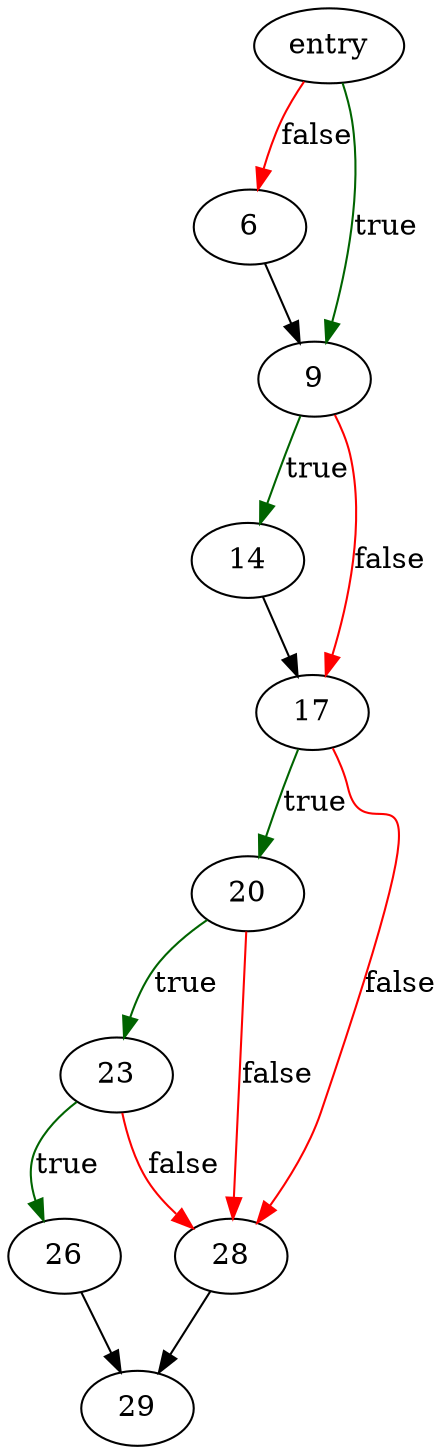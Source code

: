 digraph "pcache1Init" {
	// Node definitions.
	1 [label=entry];
	6;
	9;
	14;
	17;
	20;
	23;
	26;
	28;
	29;

	// Edge definitions.
	1 -> 6 [
		color=red
		label=false
	];
	1 -> 9 [
		color=darkgreen
		label=true
	];
	6 -> 9;
	9 -> 14 [
		color=darkgreen
		label=true
	];
	9 -> 17 [
		color=red
		label=false
	];
	14 -> 17;
	17 -> 20 [
		color=darkgreen
		label=true
	];
	17 -> 28 [
		color=red
		label=false
	];
	20 -> 23 [
		color=darkgreen
		label=true
	];
	20 -> 28 [
		color=red
		label=false
	];
	23 -> 26 [
		color=darkgreen
		label=true
	];
	23 -> 28 [
		color=red
		label=false
	];
	26 -> 29;
	28 -> 29;
}